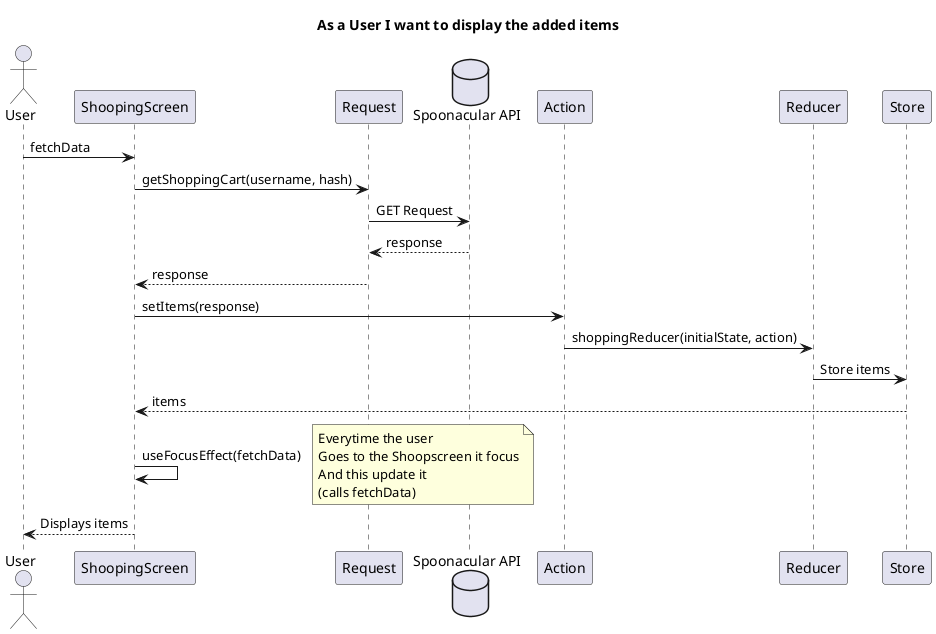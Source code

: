 @startuml
title As a User I want to display the added items

actor User as User

actor User as User
participant "ShoopingScreen" as Screen
participant "Request" as Request
database "Spoonacular API" as Server
participant "Action" as AR
participant "Reducer" as RD
participant "Store" as Store

User->Screen:fetchData
Screen->Request:getShoppingCart(username, hash)
Request->Server:GET Request
Server-->Request:response
Request-->Screen:response
Screen->AR:setItems(response)
AR->RD:shoppingReducer(initialState, action)
RD->Store:Store items
Store-->Screen:items
Screen->Screen:useFocusEffect(fetchData)
note right
Everytime the user
Goes to the Shoopscreen it focus
And this update it
(calls fetchData)
end note
Screen-->User:Displays items
@enduml
